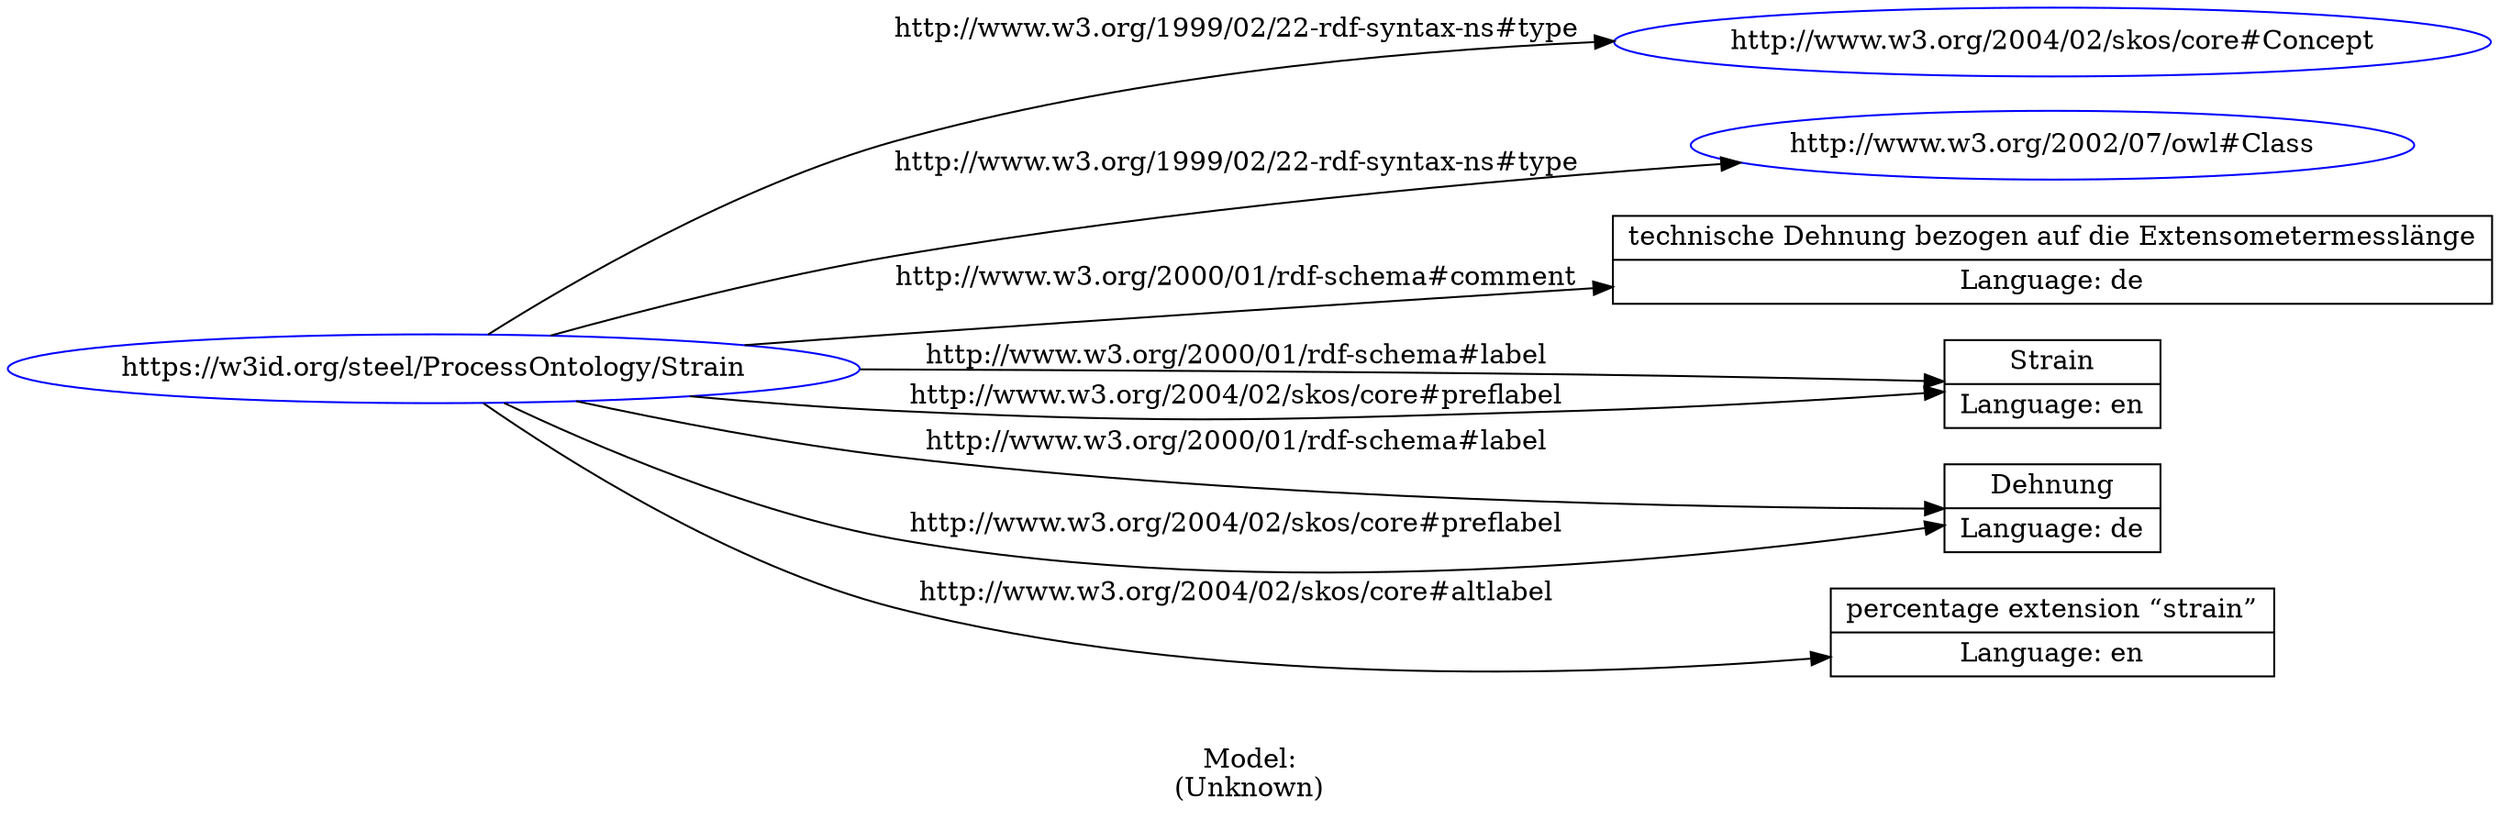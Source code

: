 digraph {
	rankdir = LR;
	charset="utf-8";

	"Rhttps://w3id.org/steel/ProcessOntology/Strain" -> "Rhttp://www.w3.org/2004/02/skos/core#Concept" [ label="http://www.w3.org/1999/02/22-rdf-syntax-ns#type" ];
	"Rhttps://w3id.org/steel/ProcessOntology/Strain" -> "Rhttp://www.w3.org/2002/07/owl#Class" [ label="http://www.w3.org/1999/02/22-rdf-syntax-ns#type" ];
	"Rhttps://w3id.org/steel/ProcessOntology/Strain" -> "Ltechnische Dehnung bezogen auf die Extensometermesslänge|Language: de" [ label="http://www.w3.org/2000/01/rdf-schema#comment" ];
	"Rhttps://w3id.org/steel/ProcessOntology/Strain" -> "LStrain|Language: en" [ label="http://www.w3.org/2000/01/rdf-schema#label" ];
	"Rhttps://w3id.org/steel/ProcessOntology/Strain" -> "LDehnung|Language: de" [ label="http://www.w3.org/2000/01/rdf-schema#label" ];
	"Rhttps://w3id.org/steel/ProcessOntology/Strain" -> "Lpercentage extension “strain”|Language: en" [ label="http://www.w3.org/2004/02/skos/core#altlabel" ];
	"Rhttps://w3id.org/steel/ProcessOntology/Strain" -> "LStrain|Language: en" [ label="http://www.w3.org/2004/02/skos/core#preflabel" ];
	"Rhttps://w3id.org/steel/ProcessOntology/Strain" -> "LDehnung|Language: de" [ label="http://www.w3.org/2004/02/skos/core#preflabel" ];

	// Resources
	"Rhttps://w3id.org/steel/ProcessOntology/Strain" [ label="https://w3id.org/steel/ProcessOntology/Strain", shape = ellipse, color = blue ];
	"Rhttp://www.w3.org/2004/02/skos/core#Concept" [ label="http://www.w3.org/2004/02/skos/core#Concept", shape = ellipse, color = blue ];
	"Rhttp://www.w3.org/2002/07/owl#Class" [ label="http://www.w3.org/2002/07/owl#Class", shape = ellipse, color = blue ];

	// Anonymous nodes

	// Literals
	"Ltechnische Dehnung bezogen auf die Extensometermesslänge|Language: de" [ label="technische Dehnung bezogen auf die Extensometermesslänge|Language: de", shape = record ];
	"LStrain|Language: en" [ label="Strain|Language: en", shape = record ];
	"LDehnung|Language: de" [ label="Dehnung|Language: de", shape = record ];
	"Lpercentage extension “strain”|Language: en" [ label="percentage extension “strain”|Language: en", shape = record ];

	label="\n\nModel:\n(Unknown)";
}
